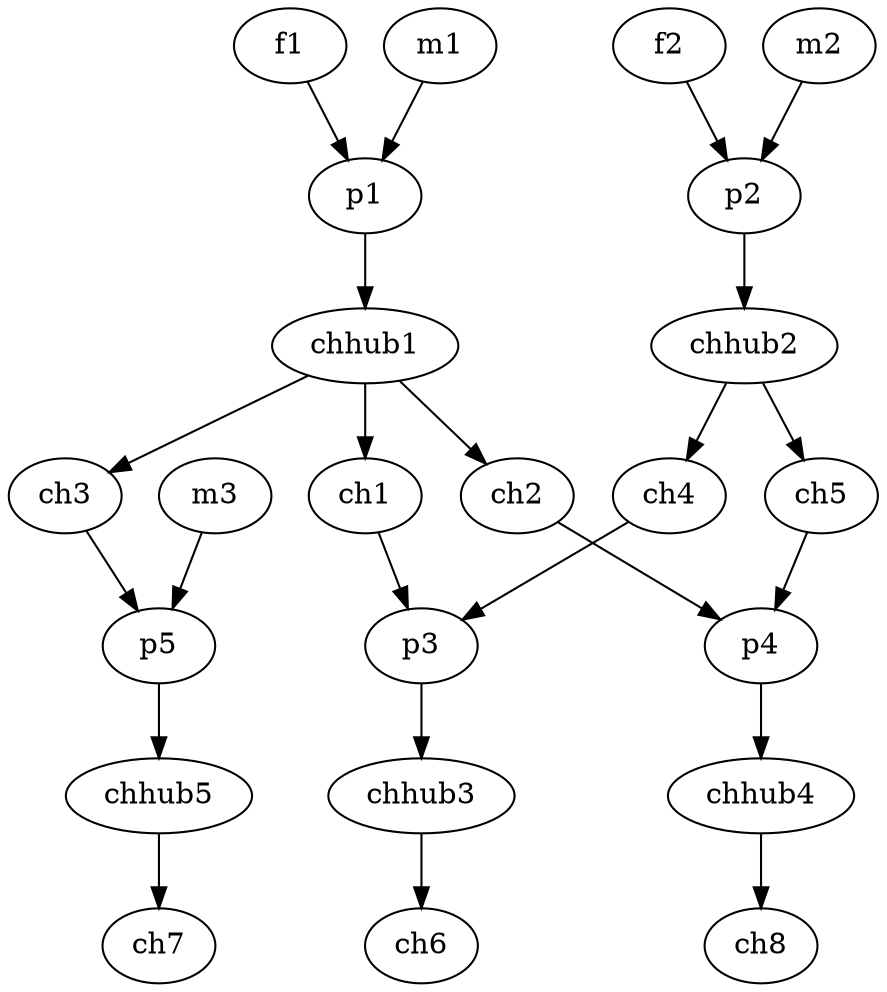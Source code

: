 digraph graphname {
     f1 -> p1 -> chhub1 -> ch1 -> p3 -> chhub3 -> ch6;
     m1 -> p1;
     chhub1 -> ch2 -> p4 -> chhub4 -> ch8;
     chhub1 -> ch3 -> p5 -> chhub5 -> ch7;
     m3 -> p5;
     f2 -> p2 -> chhub2 -> ch4 -> p3;
     m2 -> p2;
     chhub2 -> ch5 -> p4;
}

